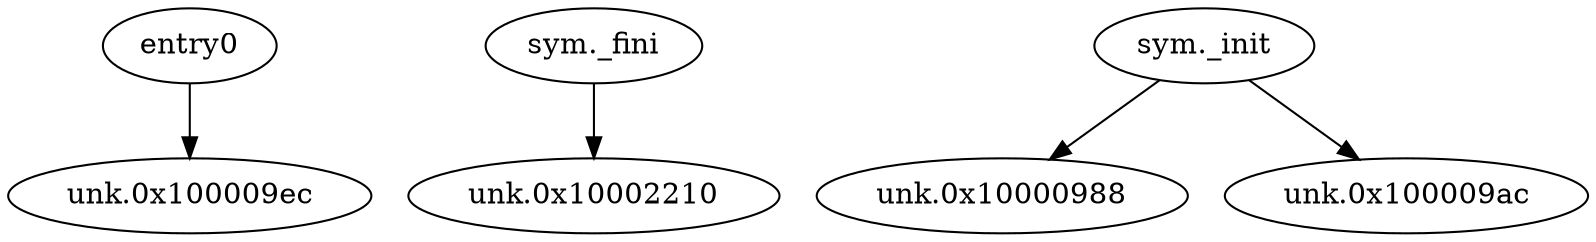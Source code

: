 digraph code {
  "0x100009e0" [label="entry0"];
  "0x100009e0" -> "0x100009ec";
  "0x100009ec" [label="unk.0x100009ec"];
  "0x100021f0" [label="sym._fini"];
  "0x100021f0" -> "0x10002210";
  "0x10002210" [label="unk.0x10002210"];
  "0x10000958" [label="sym._init"];
  "0x10000958" -> "0x10000988";
  "0x10000988" [label="unk.0x10000988"];
  "0x10000958" -> "0x100009ac";
  "0x100009ac" [label="unk.0x100009ac"];
}